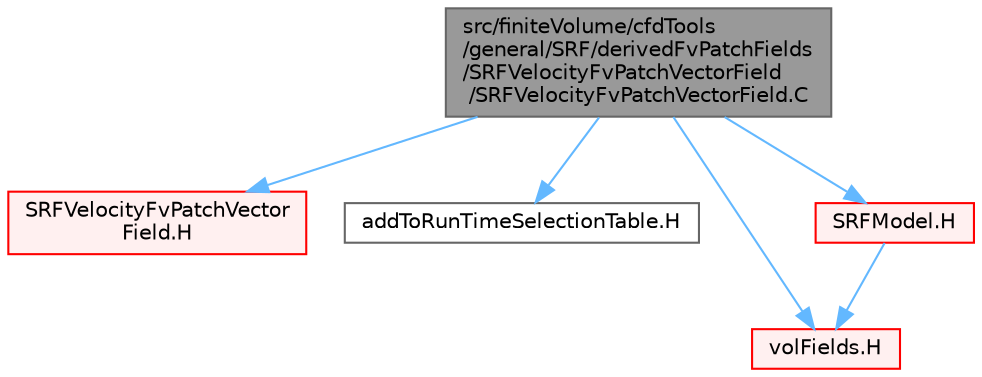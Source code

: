 digraph "src/finiteVolume/cfdTools/general/SRF/derivedFvPatchFields/SRFVelocityFvPatchVectorField/SRFVelocityFvPatchVectorField.C"
{
 // LATEX_PDF_SIZE
  bgcolor="transparent";
  edge [fontname=Helvetica,fontsize=10,labelfontname=Helvetica,labelfontsize=10];
  node [fontname=Helvetica,fontsize=10,shape=box,height=0.2,width=0.4];
  Node1 [id="Node000001",label="src/finiteVolume/cfdTools\l/general/SRF/derivedFvPatchFields\l/SRFVelocityFvPatchVectorField\l/SRFVelocityFvPatchVectorField.C",height=0.2,width=0.4,color="gray40", fillcolor="grey60", style="filled", fontcolor="black",tooltip=" "];
  Node1 -> Node2 [id="edge1_Node000001_Node000002",color="steelblue1",style="solid",tooltip=" "];
  Node2 [id="Node000002",label="SRFVelocityFvPatchVector\lField.H",height=0.2,width=0.4,color="red", fillcolor="#FFF0F0", style="filled",URL="$SRFVelocityFvPatchVectorField_8H.html",tooltip=" "];
  Node1 -> Node270 [id="edge2_Node000001_Node000270",color="steelblue1",style="solid",tooltip=" "];
  Node270 [id="Node000270",label="addToRunTimeSelectionTable.H",height=0.2,width=0.4,color="grey40", fillcolor="white", style="filled",URL="$addToRunTimeSelectionTable_8H.html",tooltip="Macros for easy insertion into run-time selection tables."];
  Node1 -> Node271 [id="edge3_Node000001_Node000271",color="steelblue1",style="solid",tooltip=" "];
  Node271 [id="Node000271",label="volFields.H",height=0.2,width=0.4,color="red", fillcolor="#FFF0F0", style="filled",URL="$volFields_8H.html",tooltip=" "];
  Node1 -> Node385 [id="edge4_Node000001_Node000385",color="steelblue1",style="solid",tooltip=" "];
  Node385 [id="Node000385",label="SRFModel.H",height=0.2,width=0.4,color="red", fillcolor="#FFF0F0", style="filled",URL="$SRFModel_8H.html",tooltip=" "];
  Node385 -> Node271 [id="edge5_Node000385_Node000271",color="steelblue1",style="solid",tooltip=" "];
}

